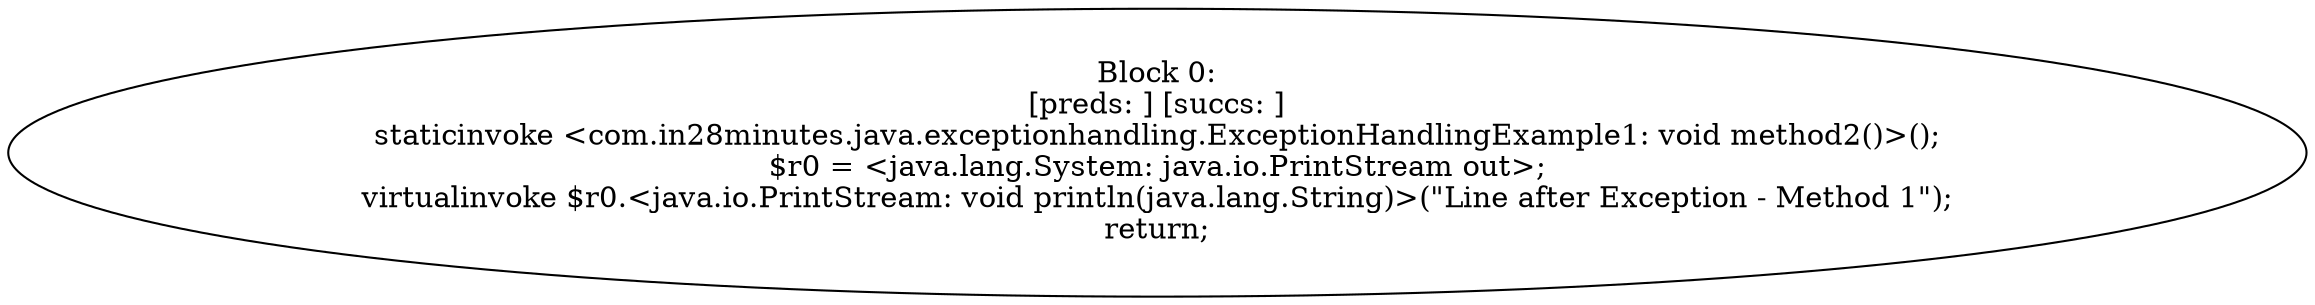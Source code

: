 digraph "unitGraph" {
    "Block 0:
[preds: ] [succs: ]
staticinvoke <com.in28minutes.java.exceptionhandling.ExceptionHandlingExample1: void method2()>();
$r0 = <java.lang.System: java.io.PrintStream out>;
virtualinvoke $r0.<java.io.PrintStream: void println(java.lang.String)>(\"Line after Exception - Method 1\");
return;
"
}
